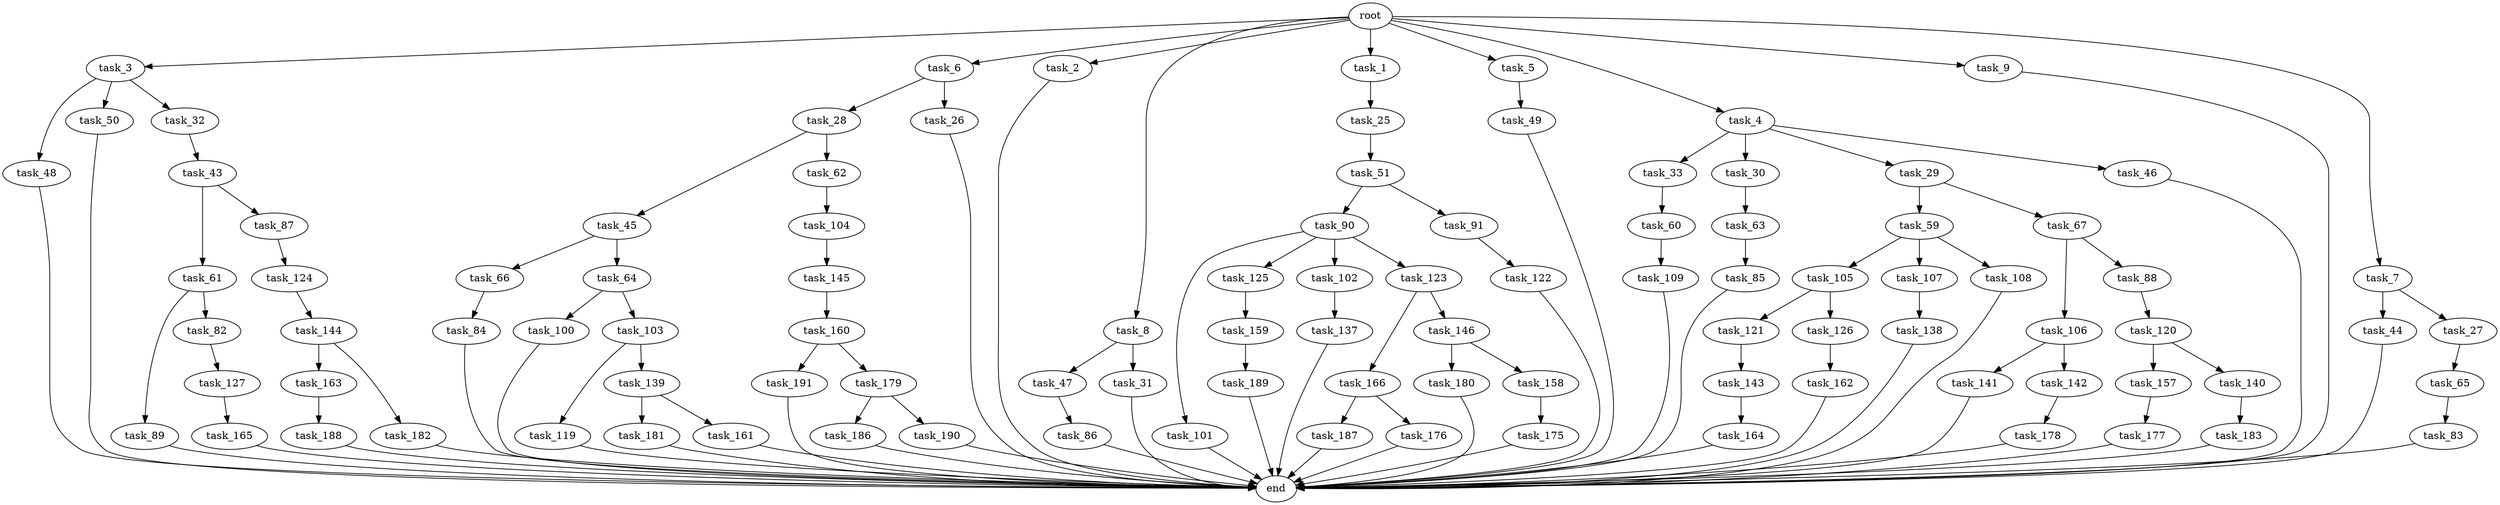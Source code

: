 digraph G {
  task_65 [size="85899345920.000000"];
  task_45 [size="85899345920.000000"];
  task_89 [size="7730941132.800000"];
  task_100 [size="85899345920.000000"];
  task_47 [size="7730941132.800000"];
  task_90 [size="7730941132.800000"];
  task_3 [size="102.400000"];
  task_6 [size="102.400000"];
  task_141 [size="13743895347.200001"];
  task_2 [size="102.400000"];
  end [size="0.000000"];
  task_104 [size="42090679500.800003"];
  task_8 [size="102.400000"];
  task_44 [size="3435973836.800000"];
  task_166 [size="21474836480.000000"];
  task_1 [size="102.400000"];
  task_84 [size="7730941132.800000"];
  task_49 [size="42090679500.800003"];
  task_187 [size="54975581388.800003"];
  task_86 [size="30923764531.200001"];
  task_145 [size="3435973836.800000"];
  task_109 [size="13743895347.200001"];
  task_43 [size="21474836480.000000"];
  task_137 [size="69578470195.199997"];
  task_33 [size="30923764531.200001"];
  task_189 [size="21474836480.000000"];
  task_138 [size="21474836480.000000"];
  task_106 [size="3435973836.800000"];
  task_160 [size="54975581388.800003"];
  task_105 [size="21474836480.000000"];
  task_5 [size="102.400000"];
  task_48 [size="42090679500.800003"];
  task_4 [size="102.400000"];
  task_157 [size="42090679500.800003"];
  task_176 [size="54975581388.800003"];
  task_181 [size="21474836480.000000"];
  task_85 [size="69578470195.199997"];
  task_120 [size="13743895347.200001"];
  task_177 [size="7730941132.800000"];
  task_82 [size="7730941132.800000"];
  task_144 [size="42090679500.800003"];
  task_50 [size="42090679500.800003"];
  task_161 [size="21474836480.000000"];
  task_83 [size="85899345920.000000"];
  task_191 [size="7730941132.800000"];
  task_103 [size="85899345920.000000"];
  task_59 [size="3435973836.800000"];
  task_62 [size="85899345920.000000"];
  task_9 [size="102.400000"];
  task_127 [size="85899345920.000000"];
  task_175 [size="42090679500.800003"];
  task_124 [size="85899345920.000000"];
  task_121 [size="21474836480.000000"];
  task_186 [size="3435973836.800000"];
  task_107 [size="21474836480.000000"];
  task_25 [size="13743895347.200001"];
  task_60 [size="21474836480.000000"];
  task_27 [size="3435973836.800000"];
  task_179 [size="7730941132.800000"];
  task_61 [size="54975581388.800003"];
  task_143 [size="30923764531.200001"];
  task_51 [size="7730941132.800000"];
  task_66 [size="7730941132.800000"];
  task_142 [size="13743895347.200001"];
  root [size="0.000000"];
  task_146 [size="21474836480.000000"];
  task_32 [size="42090679500.800003"];
  task_30 [size="30923764531.200001"];
  task_126 [size="21474836480.000000"];
  task_188 [size="42090679500.800003"];
  task_180 [size="13743895347.200001"];
  task_88 [size="3435973836.800000"];
  task_28 [size="3435973836.800000"];
  task_190 [size="3435973836.800000"];
  task_162 [size="3435973836.800000"];
  task_87 [size="54975581388.800003"];
  task_29 [size="30923764531.200001"];
  task_31 [size="7730941132.800000"];
  task_165 [size="21474836480.000000"];
  task_122 [size="85899345920.000000"];
  task_119 [size="54975581388.800003"];
  task_63 [size="13743895347.200001"];
  task_91 [size="7730941132.800000"];
  task_101 [size="69578470195.199997"];
  task_26 [size="3435973836.800000"];
  task_67 [size="3435973836.800000"];
  task_178 [size="13743895347.200001"];
  task_159 [size="21474836480.000000"];
  task_125 [size="69578470195.199997"];
  task_102 [size="69578470195.199997"];
  task_158 [size="13743895347.200001"];
  task_46 [size="30923764531.200001"];
  task_163 [size="42090679500.800003"];
  task_7 [size="102.400000"];
  task_139 [size="54975581388.800003"];
  task_164 [size="85899345920.000000"];
  task_140 [size="42090679500.800003"];
  task_108 [size="21474836480.000000"];
  task_183 [size="7730941132.800000"];
  task_182 [size="42090679500.800003"];
  task_64 [size="7730941132.800000"];
  task_123 [size="69578470195.199997"];

  task_65 -> task_83 [size="838860800.000000"];
  task_45 -> task_64 [size="75497472.000000"];
  task_45 -> task_66 [size="75497472.000000"];
  task_89 -> end [size="1.000000"];
  task_100 -> end [size="1.000000"];
  task_47 -> task_86 [size="301989888.000000"];
  task_90 -> task_101 [size="679477248.000000"];
  task_90 -> task_125 [size="679477248.000000"];
  task_90 -> task_102 [size="679477248.000000"];
  task_90 -> task_123 [size="679477248.000000"];
  task_3 -> task_50 [size="411041792.000000"];
  task_3 -> task_48 [size="411041792.000000"];
  task_3 -> task_32 [size="411041792.000000"];
  task_6 -> task_26 [size="33554432.000000"];
  task_6 -> task_28 [size="33554432.000000"];
  task_141 -> end [size="1.000000"];
  task_2 -> end [size="1.000000"];
  task_104 -> task_145 [size="33554432.000000"];
  task_8 -> task_47 [size="75497472.000000"];
  task_8 -> task_31 [size="75497472.000000"];
  task_44 -> end [size="1.000000"];
  task_166 -> task_176 [size="536870912.000000"];
  task_166 -> task_187 [size="536870912.000000"];
  task_1 -> task_25 [size="134217728.000000"];
  task_84 -> end [size="1.000000"];
  task_49 -> end [size="1.000000"];
  task_187 -> end [size="1.000000"];
  task_86 -> end [size="1.000000"];
  task_145 -> task_160 [size="536870912.000000"];
  task_109 -> end [size="1.000000"];
  task_43 -> task_87 [size="536870912.000000"];
  task_43 -> task_61 [size="536870912.000000"];
  task_137 -> end [size="1.000000"];
  task_33 -> task_60 [size="209715200.000000"];
  task_189 -> end [size="1.000000"];
  task_138 -> end [size="1.000000"];
  task_106 -> task_141 [size="134217728.000000"];
  task_106 -> task_142 [size="134217728.000000"];
  task_160 -> task_179 [size="75497472.000000"];
  task_160 -> task_191 [size="75497472.000000"];
  task_105 -> task_126 [size="209715200.000000"];
  task_105 -> task_121 [size="209715200.000000"];
  task_5 -> task_49 [size="411041792.000000"];
  task_48 -> end [size="1.000000"];
  task_4 -> task_30 [size="301989888.000000"];
  task_4 -> task_29 [size="301989888.000000"];
  task_4 -> task_46 [size="301989888.000000"];
  task_4 -> task_33 [size="301989888.000000"];
  task_157 -> task_177 [size="75497472.000000"];
  task_176 -> end [size="1.000000"];
  task_181 -> end [size="1.000000"];
  task_85 -> end [size="1.000000"];
  task_120 -> task_157 [size="411041792.000000"];
  task_120 -> task_140 [size="411041792.000000"];
  task_177 -> end [size="1.000000"];
  task_82 -> task_127 [size="838860800.000000"];
  task_144 -> task_182 [size="411041792.000000"];
  task_144 -> task_163 [size="411041792.000000"];
  task_50 -> end [size="1.000000"];
  task_161 -> end [size="1.000000"];
  task_83 -> end [size="1.000000"];
  task_191 -> end [size="1.000000"];
  task_103 -> task_139 [size="536870912.000000"];
  task_103 -> task_119 [size="536870912.000000"];
  task_59 -> task_108 [size="209715200.000000"];
  task_59 -> task_105 [size="209715200.000000"];
  task_59 -> task_107 [size="209715200.000000"];
  task_62 -> task_104 [size="411041792.000000"];
  task_9 -> end [size="1.000000"];
  task_127 -> task_165 [size="209715200.000000"];
  task_175 -> end [size="1.000000"];
  task_124 -> task_144 [size="411041792.000000"];
  task_121 -> task_143 [size="301989888.000000"];
  task_186 -> end [size="1.000000"];
  task_107 -> task_138 [size="209715200.000000"];
  task_25 -> task_51 [size="75497472.000000"];
  task_60 -> task_109 [size="134217728.000000"];
  task_27 -> task_65 [size="838860800.000000"];
  task_179 -> task_186 [size="33554432.000000"];
  task_179 -> task_190 [size="33554432.000000"];
  task_61 -> task_89 [size="75497472.000000"];
  task_61 -> task_82 [size="75497472.000000"];
  task_143 -> task_164 [size="838860800.000000"];
  task_51 -> task_91 [size="75497472.000000"];
  task_51 -> task_90 [size="75497472.000000"];
  task_66 -> task_84 [size="75497472.000000"];
  task_142 -> task_178 [size="134217728.000000"];
  root -> task_8 [size="1.000000"];
  root -> task_9 [size="1.000000"];
  root -> task_3 [size="1.000000"];
  root -> task_7 [size="1.000000"];
  root -> task_6 [size="1.000000"];
  root -> task_1 [size="1.000000"];
  root -> task_5 [size="1.000000"];
  root -> task_2 [size="1.000000"];
  root -> task_4 [size="1.000000"];
  task_146 -> task_158 [size="134217728.000000"];
  task_146 -> task_180 [size="134217728.000000"];
  task_32 -> task_43 [size="209715200.000000"];
  task_30 -> task_63 [size="134217728.000000"];
  task_126 -> task_162 [size="33554432.000000"];
  task_188 -> end [size="1.000000"];
  task_180 -> end [size="1.000000"];
  task_88 -> task_120 [size="134217728.000000"];
  task_28 -> task_62 [size="838860800.000000"];
  task_28 -> task_45 [size="838860800.000000"];
  task_190 -> end [size="1.000000"];
  task_162 -> end [size="1.000000"];
  task_87 -> task_124 [size="838860800.000000"];
  task_29 -> task_67 [size="33554432.000000"];
  task_29 -> task_59 [size="33554432.000000"];
  task_31 -> end [size="1.000000"];
  task_165 -> end [size="1.000000"];
  task_122 -> end [size="1.000000"];
  task_119 -> end [size="1.000000"];
  task_63 -> task_85 [size="679477248.000000"];
  task_91 -> task_122 [size="838860800.000000"];
  task_101 -> end [size="1.000000"];
  task_26 -> end [size="1.000000"];
  task_67 -> task_88 [size="33554432.000000"];
  task_67 -> task_106 [size="33554432.000000"];
  task_178 -> end [size="1.000000"];
  task_159 -> task_189 [size="209715200.000000"];
  task_125 -> task_159 [size="209715200.000000"];
  task_102 -> task_137 [size="679477248.000000"];
  task_158 -> task_175 [size="411041792.000000"];
  task_46 -> end [size="1.000000"];
  task_163 -> task_188 [size="411041792.000000"];
  task_7 -> task_27 [size="33554432.000000"];
  task_7 -> task_44 [size="33554432.000000"];
  task_139 -> task_161 [size="209715200.000000"];
  task_139 -> task_181 [size="209715200.000000"];
  task_164 -> end [size="1.000000"];
  task_140 -> task_183 [size="75497472.000000"];
  task_108 -> end [size="1.000000"];
  task_183 -> end [size="1.000000"];
  task_182 -> end [size="1.000000"];
  task_64 -> task_100 [size="838860800.000000"];
  task_64 -> task_103 [size="838860800.000000"];
  task_123 -> task_146 [size="209715200.000000"];
  task_123 -> task_166 [size="209715200.000000"];
}
